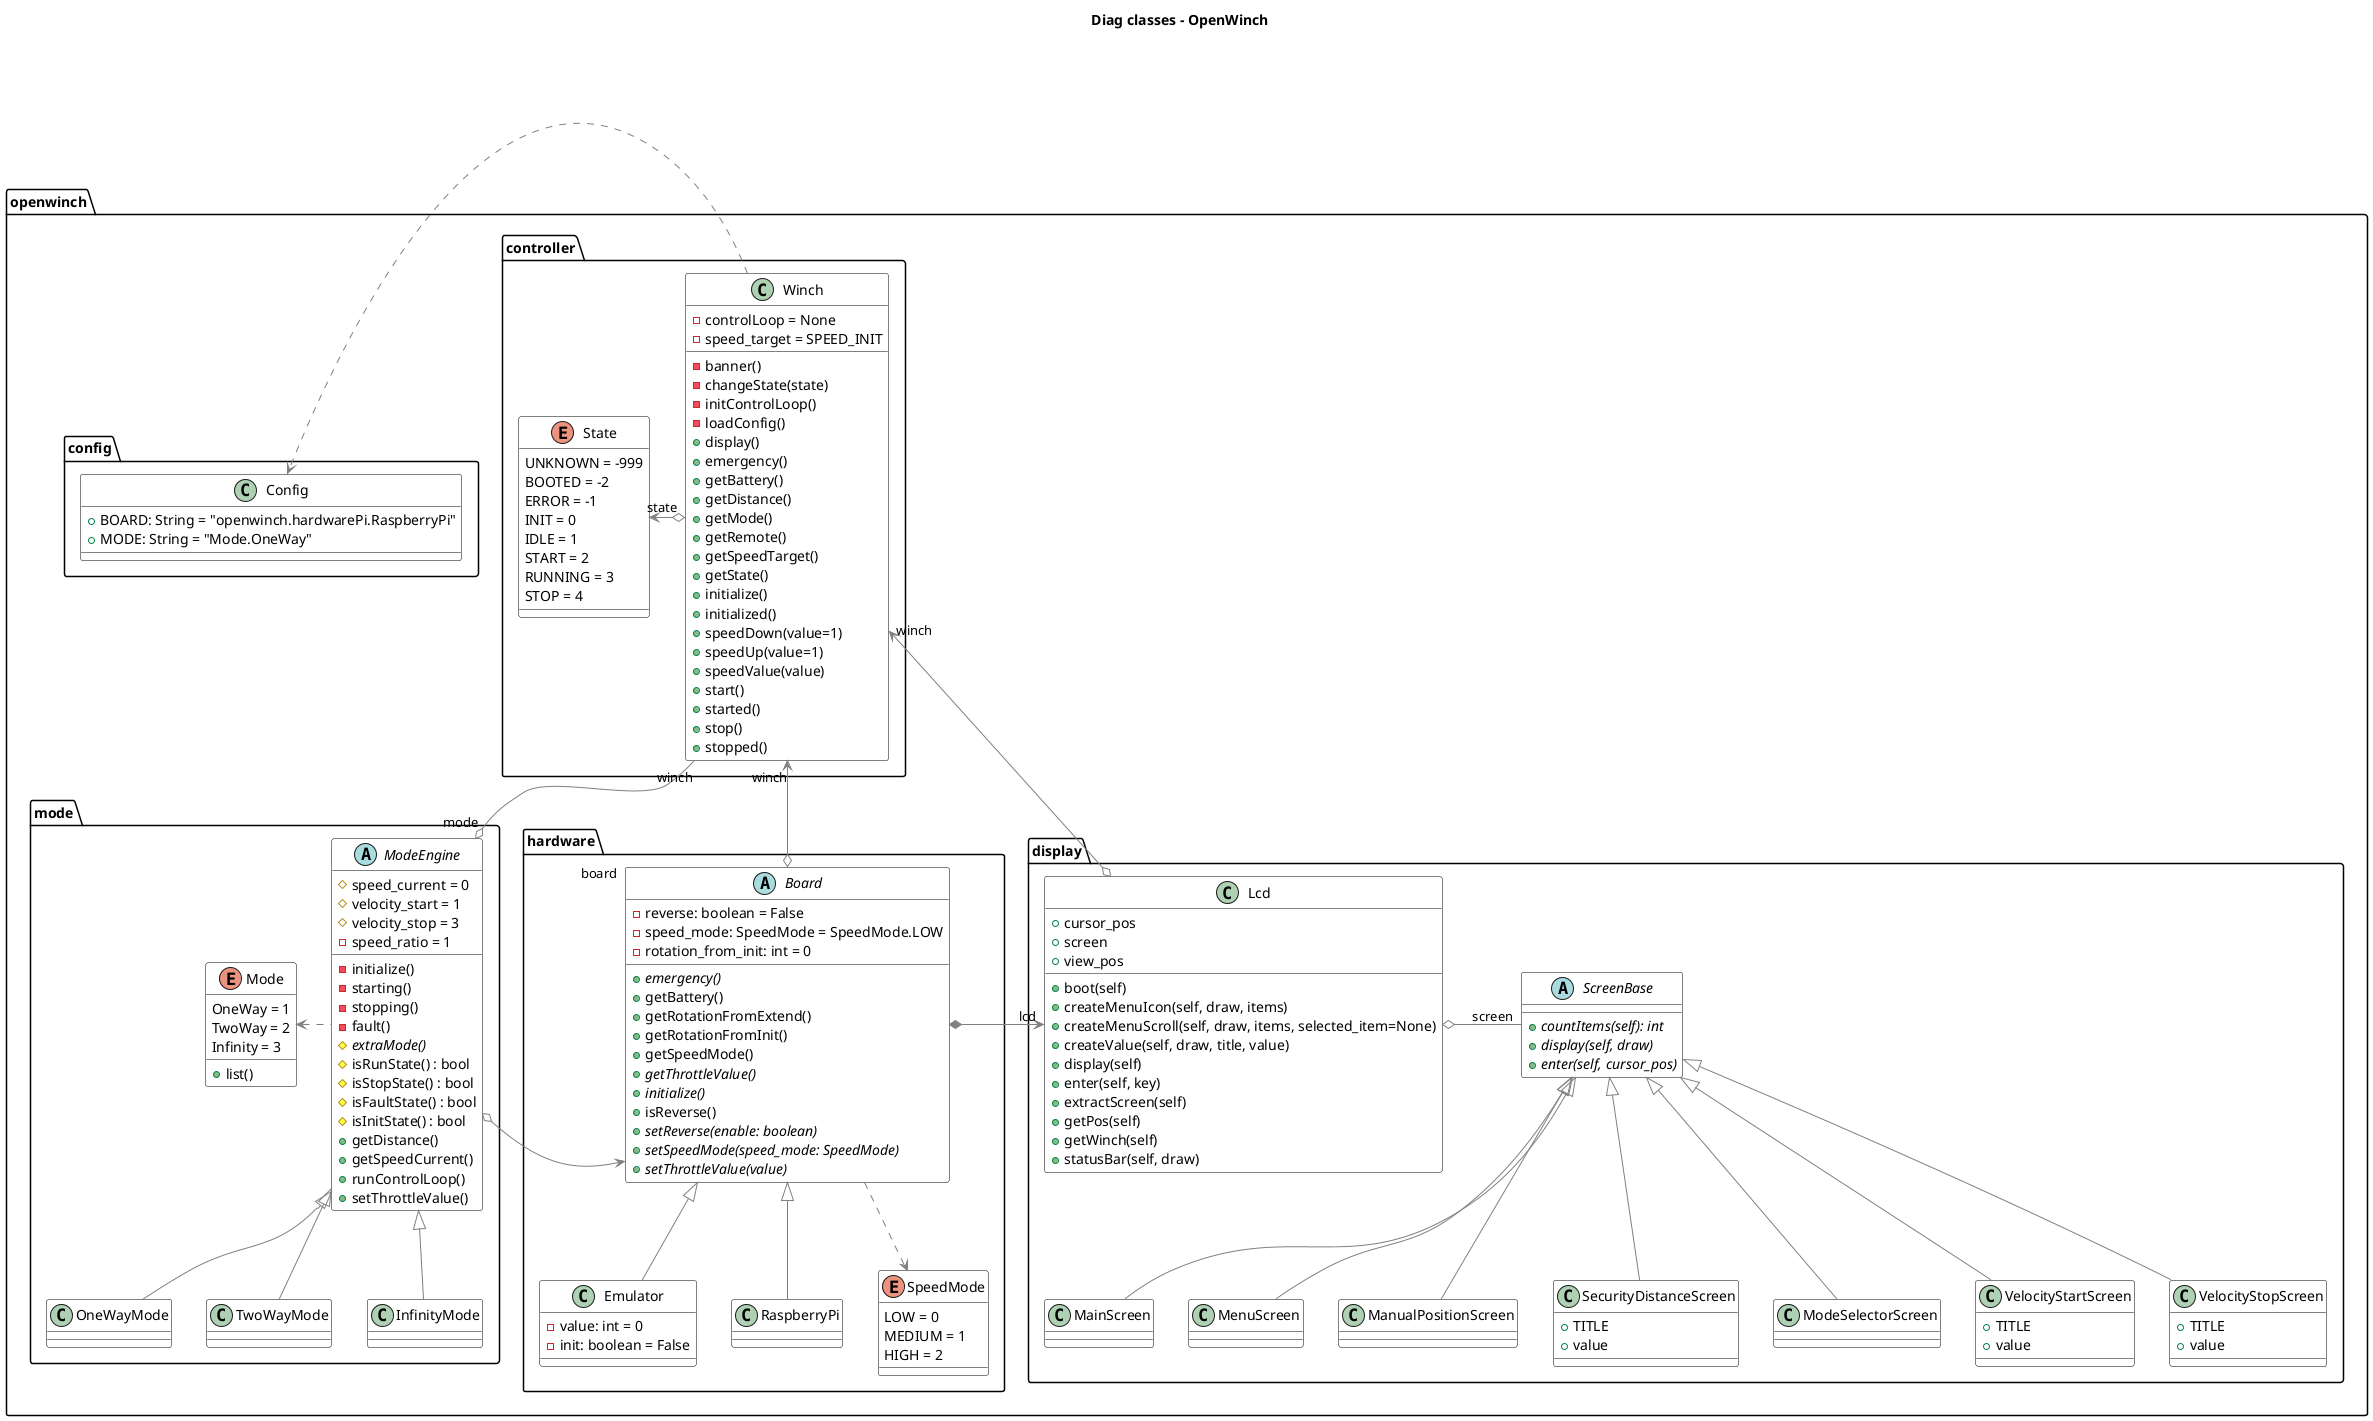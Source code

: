 @startuml

skinparam class {
    BackgroundColor White
    ArrowColor Grey
    BorderColor Black
}

title Diag classes - OpenWinch

namespace openwinch.controller {

    enum State {
        UNKNOWN = -999
        BOOTED = -2
        ERROR = -1
        INIT = 0
        IDLE = 1
        START = 2
        RUNNING = 3
        STOP = 4
    }

    class Winch {
        -controlLoop = None
        -speed_target = SPEED_INIT
        -banner()
        -changeState(state)
        -initControlLoop()
        -loadConfig()
        +display()
        +emergency()
        +getBattery()
        +getDistance()
        +getMode()
        +getRemote()
        +getSpeedTarget()
        +getState()
        +initialize()
        +initialized()
        +speedDown(value=1)
        +speedUp(value=1)
        +speedValue(value)
        +start()
        +started()
        +stop()
        +stopped()
    }

    Winch o-left-> "state" State
}

namespace openwinch.mode {

    enum Mode {
        OneWay = 1
        TwoWay = 2
        Infinity = 3
        +list()
    }

    abstract class ModeEngine {
        #speed_current = 0
        #velocity_start = 1
        #velocity_stop = 3
        -speed_ratio = 1
        -initialize()
        -starting()
        -stopping()
        -fault()
        {abstract}#extraMode()
        #isRunState() : bool
        #isStopState() : bool
        #isFaultState() : bool
        #isInitState() : bool
        +getDistance()
        +getSpeedCurrent()
        +runControlLoop()
        +setThrottleValue()
    }

    class OneWayMode extends ModeEngine
    class TwoWayMode extends ModeEngine
    class InfinityMode extends ModeEngine

    ModeEngine o-right-> "board" openwinch.hardware.Board
    ModeEngine "mode" o-up- "winch" openwinch.controller.Winch
    ModeEngine .left.> Mode

}

namespace openwinch.hardware {

    abstract class Board {
        -reverse: boolean = False
        -speed_mode: SpeedMode = SpeedMode.LOW
        -rotation_from_init: int = 0
        {abstract}+emergency()
        +getBattery()
        +getRotationFromExtend()
        +getRotationFromInit()
        +getSpeedMode()
        {abstract}+getThrottleValue()
        {abstract}+initialize()
        +isReverse()
        {abstract}+setReverse(enable: boolean)
        {abstract}+setSpeedMode(speed_mode: SpeedMode)
        {abstract}+setThrottleValue(value)
    }

    class Emulator extends Board {
        -value: int = 0
        -init: boolean = False
    }

    class RaspberryPi extends Board {
    }

    enum SpeedMode {
        LOW = 0
        MEDIUM = 1
        HIGH = 2
    }

    Board ..> SpeedMode
    Board o-up-> "winch" openwinch.controller.Winch

}

namespace openwinch.display {

    class Lcd {
        +cursor_pos
        +screen
        +view_pos
        +boot(self)
        +createMenuIcon(self, draw, items)
        +createMenuScroll(self, draw, items, selected_item=None)
        +createValue(self, draw, title, value)
        +display(self)
        +enter(self, key)
        +extractScreen(self)
        +getPos(self)
        +getWinch(self)
        +statusBar(self, draw)
    }

    abstract class ScreenBase {
        {abstract}+countItems(self): int
        {abstract}+display(self, draw)
        {abstract}+enter(self, cursor_pos)
    }

    class MainScreen extends ScreenBase {
    }

    class MenuScreen extends ScreenBase {
    }

    class ManualPositionScreen extends ScreenBase {
    }

    class SecurityDistanceScreen extends ScreenBase {
        +TITLE
        +value
    }

    class ModeSelectorScreen extends ScreenBase {
    }

    class VelocityStartScreen extends ScreenBase {
        +TITLE
        +value
    }

    class VelocityStopScreen extends ScreenBase {
        +TITLE
        +value
    }

    openwinch.hardware.Board *-left-> "lcd" Lcd
    Lcd o-right- "screen" ScreenBase
    Lcd o-up-> "winch" openwinch.controller.Winch

}

namespace openwinch.config {
    class Config {
        +BOARD: String = "openwinch.hardwarePi.RaspberryPi"
        +MODE: String = "Mode.OneWay"
    }

    openwinch.controller.Winch .right.> Config
}

@enduml
